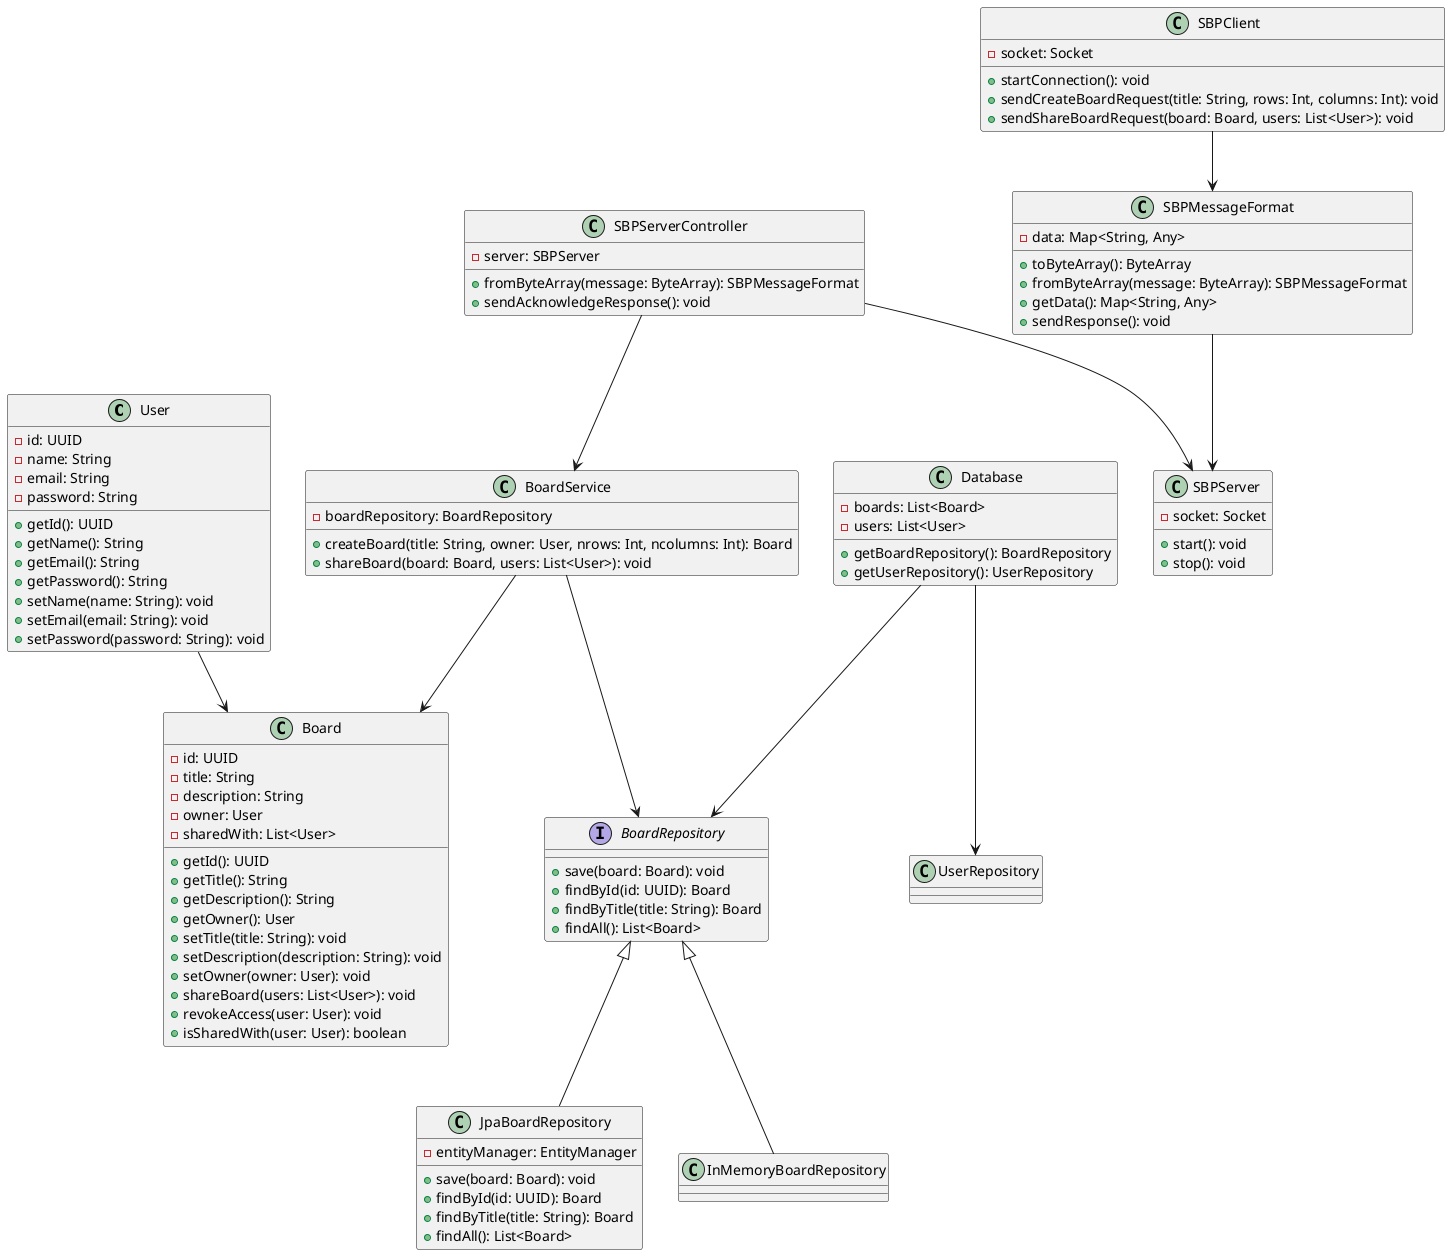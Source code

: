 @startuml
class User {
    -id: UUID
    -name: String
    -email: String
    -password: String
    +getId(): UUID
    +getName(): String
    +getEmail(): String
    +getPassword(): String
    +setName(name: String): void
    +setEmail(email: String): void
    +setPassword(password: String): void
}

class Board {
    -id: UUID
    -title: String
    -description: String
    -owner: User
    -sharedWith: List<User>
    +getId(): UUID
    +getTitle(): String
    +getDescription(): String
    +getOwner(): User
    +setTitle(title: String): void
    +setDescription(description: String): void
    +setOwner(owner: User): void
    +shareBoard(users: List<User>): void
    +revokeAccess(user: User): void
    +isSharedWith(user: User): boolean
}

interface BoardRepository {
    +save(board: Board): void
    +findById(id: UUID): Board
    +findByTitle(title: String): Board
    +findAll(): List<Board>
}

class JpaBoardRepository {
    -entityManager: EntityManager
    +save(board: Board): void
    +findById(id: UUID): Board
    +findByTitle(title: String): Board
    +findAll(): List<Board>
}

class BoardService {
    -boardRepository: BoardRepository
    +createBoard(title: String, owner: User, nrows: Int, ncolumns: Int): Board
    +shareBoard(board: Board, users: List<User>): void
}

class SBPClient {
    -socket: Socket
    +startConnection(): void
    +sendCreateBoardRequest(title: String, rows: Int, columns: Int): void
    +sendShareBoardRequest(board: Board, users: List<User>): void
}

class SBPServer {
    -socket: Socket
    +start(): void
    +stop(): void
}

class SBPServerController {
    -server: SBPServer
    +fromByteArray(message: ByteArray): SBPMessageFormat
    +sendAcknowledgeResponse(): void
}

class SBPMessageFormat {
    -data: Map<String, Any>
    +toByteArray(): ByteArray
    +fromByteArray(message: ByteArray): SBPMessageFormat
    +getData(): Map<String, Any>
    +sendResponse(): void
}

class Database {
    -boards: List<Board>
    -users: List<User>
    +getBoardRepository(): BoardRepository
    +getUserRepository(): UserRepository
}

User --> Board
BoardRepository <|-- JpaBoardRepository
BoardRepository <|-- InMemoryBoardRepository
Database --> BoardRepository
Database --> UserRepository
BoardService --> BoardRepository
SBPClient --> SBPMessageFormat
SBPMessageFormat --> SBPServer
SBPServerController --> SBPServer
SBPServerController --> BoardService
BoardService --> Board
@enduml